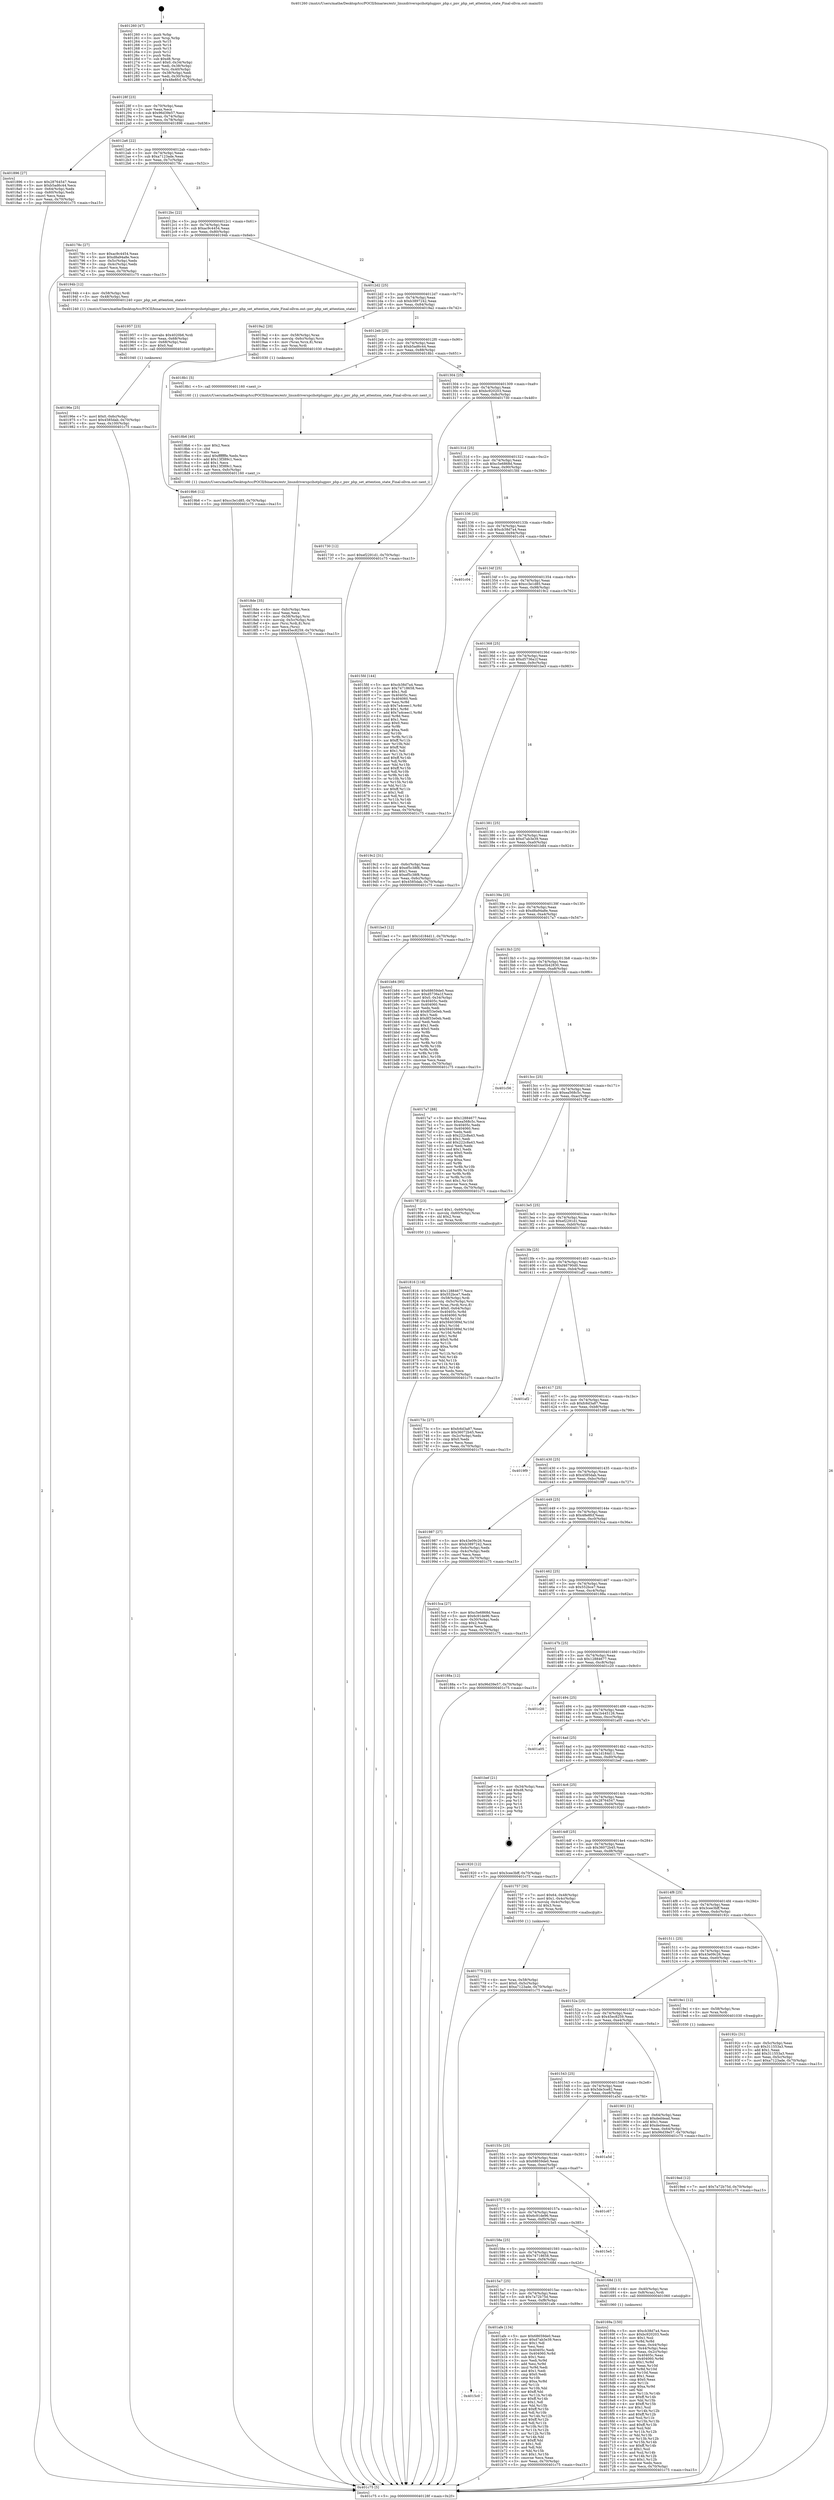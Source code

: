 digraph "0x401260" {
  label = "0x401260 (/mnt/c/Users/mathe/Desktop/tcc/POCII/binaries/extr_linuxdriverspcihotplugpnv_php.c_pnv_php_set_attention_state_Final-ollvm.out::main(0))"
  labelloc = "t"
  node[shape=record]

  Entry [label="",width=0.3,height=0.3,shape=circle,fillcolor=black,style=filled]
  "0x40128f" [label="{
     0x40128f [23]\l
     | [instrs]\l
     &nbsp;&nbsp;0x40128f \<+3\>: mov -0x70(%rbp),%eax\l
     &nbsp;&nbsp;0x401292 \<+2\>: mov %eax,%ecx\l
     &nbsp;&nbsp;0x401294 \<+6\>: sub $0x96d39e57,%ecx\l
     &nbsp;&nbsp;0x40129a \<+3\>: mov %eax,-0x74(%rbp)\l
     &nbsp;&nbsp;0x40129d \<+3\>: mov %ecx,-0x78(%rbp)\l
     &nbsp;&nbsp;0x4012a0 \<+6\>: je 0000000000401896 \<main+0x636\>\l
  }"]
  "0x401896" [label="{
     0x401896 [27]\l
     | [instrs]\l
     &nbsp;&nbsp;0x401896 \<+5\>: mov $0x28764547,%eax\l
     &nbsp;&nbsp;0x40189b \<+5\>: mov $0xb5ad6c44,%ecx\l
     &nbsp;&nbsp;0x4018a0 \<+3\>: mov -0x64(%rbp),%edx\l
     &nbsp;&nbsp;0x4018a3 \<+3\>: cmp -0x60(%rbp),%edx\l
     &nbsp;&nbsp;0x4018a6 \<+3\>: cmovl %ecx,%eax\l
     &nbsp;&nbsp;0x4018a9 \<+3\>: mov %eax,-0x70(%rbp)\l
     &nbsp;&nbsp;0x4018ac \<+5\>: jmp 0000000000401c75 \<main+0xa15\>\l
  }"]
  "0x4012a6" [label="{
     0x4012a6 [22]\l
     | [instrs]\l
     &nbsp;&nbsp;0x4012a6 \<+5\>: jmp 00000000004012ab \<main+0x4b\>\l
     &nbsp;&nbsp;0x4012ab \<+3\>: mov -0x74(%rbp),%eax\l
     &nbsp;&nbsp;0x4012ae \<+5\>: sub $0xa7123ade,%eax\l
     &nbsp;&nbsp;0x4012b3 \<+3\>: mov %eax,-0x7c(%rbp)\l
     &nbsp;&nbsp;0x4012b6 \<+6\>: je 000000000040178c \<main+0x52c\>\l
  }"]
  Exit [label="",width=0.3,height=0.3,shape=circle,fillcolor=black,style=filled,peripheries=2]
  "0x40178c" [label="{
     0x40178c [27]\l
     | [instrs]\l
     &nbsp;&nbsp;0x40178c \<+5\>: mov $0xac9c4454,%eax\l
     &nbsp;&nbsp;0x401791 \<+5\>: mov $0xd8a94a8e,%ecx\l
     &nbsp;&nbsp;0x401796 \<+3\>: mov -0x5c(%rbp),%edx\l
     &nbsp;&nbsp;0x401799 \<+3\>: cmp -0x4c(%rbp),%edx\l
     &nbsp;&nbsp;0x40179c \<+3\>: cmovl %ecx,%eax\l
     &nbsp;&nbsp;0x40179f \<+3\>: mov %eax,-0x70(%rbp)\l
     &nbsp;&nbsp;0x4017a2 \<+5\>: jmp 0000000000401c75 \<main+0xa15\>\l
  }"]
  "0x4012bc" [label="{
     0x4012bc [22]\l
     | [instrs]\l
     &nbsp;&nbsp;0x4012bc \<+5\>: jmp 00000000004012c1 \<main+0x61\>\l
     &nbsp;&nbsp;0x4012c1 \<+3\>: mov -0x74(%rbp),%eax\l
     &nbsp;&nbsp;0x4012c4 \<+5\>: sub $0xac9c4454,%eax\l
     &nbsp;&nbsp;0x4012c9 \<+3\>: mov %eax,-0x80(%rbp)\l
     &nbsp;&nbsp;0x4012cc \<+6\>: je 000000000040194b \<main+0x6eb\>\l
  }"]
  "0x4015c0" [label="{
     0x4015c0\l
  }", style=dashed]
  "0x40194b" [label="{
     0x40194b [12]\l
     | [instrs]\l
     &nbsp;&nbsp;0x40194b \<+4\>: mov -0x58(%rbp),%rdi\l
     &nbsp;&nbsp;0x40194f \<+3\>: mov -0x48(%rbp),%esi\l
     &nbsp;&nbsp;0x401952 \<+5\>: call 0000000000401240 \<pnv_php_set_attention_state\>\l
     | [calls]\l
     &nbsp;&nbsp;0x401240 \{1\} (/mnt/c/Users/mathe/Desktop/tcc/POCII/binaries/extr_linuxdriverspcihotplugpnv_php.c_pnv_php_set_attention_state_Final-ollvm.out::pnv_php_set_attention_state)\l
  }"]
  "0x4012d2" [label="{
     0x4012d2 [25]\l
     | [instrs]\l
     &nbsp;&nbsp;0x4012d2 \<+5\>: jmp 00000000004012d7 \<main+0x77\>\l
     &nbsp;&nbsp;0x4012d7 \<+3\>: mov -0x74(%rbp),%eax\l
     &nbsp;&nbsp;0x4012da \<+5\>: sub $0xb3897242,%eax\l
     &nbsp;&nbsp;0x4012df \<+6\>: mov %eax,-0x84(%rbp)\l
     &nbsp;&nbsp;0x4012e5 \<+6\>: je 00000000004019a2 \<main+0x742\>\l
  }"]
  "0x401afe" [label="{
     0x401afe [134]\l
     | [instrs]\l
     &nbsp;&nbsp;0x401afe \<+5\>: mov $0x68659de0,%eax\l
     &nbsp;&nbsp;0x401b03 \<+5\>: mov $0xd7ab3e39,%ecx\l
     &nbsp;&nbsp;0x401b08 \<+2\>: mov $0x1,%dl\l
     &nbsp;&nbsp;0x401b0a \<+2\>: xor %esi,%esi\l
     &nbsp;&nbsp;0x401b0c \<+7\>: mov 0x40405c,%edi\l
     &nbsp;&nbsp;0x401b13 \<+8\>: mov 0x404060,%r8d\l
     &nbsp;&nbsp;0x401b1b \<+3\>: sub $0x1,%esi\l
     &nbsp;&nbsp;0x401b1e \<+3\>: mov %edi,%r9d\l
     &nbsp;&nbsp;0x401b21 \<+3\>: add %esi,%r9d\l
     &nbsp;&nbsp;0x401b24 \<+4\>: imul %r9d,%edi\l
     &nbsp;&nbsp;0x401b28 \<+3\>: and $0x1,%edi\l
     &nbsp;&nbsp;0x401b2b \<+3\>: cmp $0x0,%edi\l
     &nbsp;&nbsp;0x401b2e \<+4\>: sete %r10b\l
     &nbsp;&nbsp;0x401b32 \<+4\>: cmp $0xa,%r8d\l
     &nbsp;&nbsp;0x401b36 \<+4\>: setl %r11b\l
     &nbsp;&nbsp;0x401b3a \<+3\>: mov %r10b,%bl\l
     &nbsp;&nbsp;0x401b3d \<+3\>: xor $0xff,%bl\l
     &nbsp;&nbsp;0x401b40 \<+3\>: mov %r11b,%r14b\l
     &nbsp;&nbsp;0x401b43 \<+4\>: xor $0xff,%r14b\l
     &nbsp;&nbsp;0x401b47 \<+3\>: xor $0x1,%dl\l
     &nbsp;&nbsp;0x401b4a \<+3\>: mov %bl,%r15b\l
     &nbsp;&nbsp;0x401b4d \<+4\>: and $0xff,%r15b\l
     &nbsp;&nbsp;0x401b51 \<+3\>: and %dl,%r10b\l
     &nbsp;&nbsp;0x401b54 \<+3\>: mov %r14b,%r12b\l
     &nbsp;&nbsp;0x401b57 \<+4\>: and $0xff,%r12b\l
     &nbsp;&nbsp;0x401b5b \<+3\>: and %dl,%r11b\l
     &nbsp;&nbsp;0x401b5e \<+3\>: or %r10b,%r15b\l
     &nbsp;&nbsp;0x401b61 \<+3\>: or %r11b,%r12b\l
     &nbsp;&nbsp;0x401b64 \<+3\>: xor %r12b,%r15b\l
     &nbsp;&nbsp;0x401b67 \<+3\>: or %r14b,%bl\l
     &nbsp;&nbsp;0x401b6a \<+3\>: xor $0xff,%bl\l
     &nbsp;&nbsp;0x401b6d \<+3\>: or $0x1,%dl\l
     &nbsp;&nbsp;0x401b70 \<+2\>: and %dl,%bl\l
     &nbsp;&nbsp;0x401b72 \<+3\>: or %bl,%r15b\l
     &nbsp;&nbsp;0x401b75 \<+4\>: test $0x1,%r15b\l
     &nbsp;&nbsp;0x401b79 \<+3\>: cmovne %ecx,%eax\l
     &nbsp;&nbsp;0x401b7c \<+3\>: mov %eax,-0x70(%rbp)\l
     &nbsp;&nbsp;0x401b7f \<+5\>: jmp 0000000000401c75 \<main+0xa15\>\l
  }"]
  "0x4019a2" [label="{
     0x4019a2 [20]\l
     | [instrs]\l
     &nbsp;&nbsp;0x4019a2 \<+4\>: mov -0x58(%rbp),%rax\l
     &nbsp;&nbsp;0x4019a6 \<+4\>: movslq -0x6c(%rbp),%rcx\l
     &nbsp;&nbsp;0x4019aa \<+4\>: mov (%rax,%rcx,8),%rax\l
     &nbsp;&nbsp;0x4019ae \<+3\>: mov %rax,%rdi\l
     &nbsp;&nbsp;0x4019b1 \<+5\>: call 0000000000401030 \<free@plt\>\l
     | [calls]\l
     &nbsp;&nbsp;0x401030 \{1\} (unknown)\l
  }"]
  "0x4012eb" [label="{
     0x4012eb [25]\l
     | [instrs]\l
     &nbsp;&nbsp;0x4012eb \<+5\>: jmp 00000000004012f0 \<main+0x90\>\l
     &nbsp;&nbsp;0x4012f0 \<+3\>: mov -0x74(%rbp),%eax\l
     &nbsp;&nbsp;0x4012f3 \<+5\>: sub $0xb5ad6c44,%eax\l
     &nbsp;&nbsp;0x4012f8 \<+6\>: mov %eax,-0x88(%rbp)\l
     &nbsp;&nbsp;0x4012fe \<+6\>: je 00000000004018b1 \<main+0x651\>\l
  }"]
  "0x4019ed" [label="{
     0x4019ed [12]\l
     | [instrs]\l
     &nbsp;&nbsp;0x4019ed \<+7\>: movl $0x7a72b75d,-0x70(%rbp)\l
     &nbsp;&nbsp;0x4019f4 \<+5\>: jmp 0000000000401c75 \<main+0xa15\>\l
  }"]
  "0x4018b1" [label="{
     0x4018b1 [5]\l
     | [instrs]\l
     &nbsp;&nbsp;0x4018b1 \<+5\>: call 0000000000401160 \<next_i\>\l
     | [calls]\l
     &nbsp;&nbsp;0x401160 \{1\} (/mnt/c/Users/mathe/Desktop/tcc/POCII/binaries/extr_linuxdriverspcihotplugpnv_php.c_pnv_php_set_attention_state_Final-ollvm.out::next_i)\l
  }"]
  "0x401304" [label="{
     0x401304 [25]\l
     | [instrs]\l
     &nbsp;&nbsp;0x401304 \<+5\>: jmp 0000000000401309 \<main+0xa9\>\l
     &nbsp;&nbsp;0x401309 \<+3\>: mov -0x74(%rbp),%eax\l
     &nbsp;&nbsp;0x40130c \<+5\>: sub $0xbc920203,%eax\l
     &nbsp;&nbsp;0x401311 \<+6\>: mov %eax,-0x8c(%rbp)\l
     &nbsp;&nbsp;0x401317 \<+6\>: je 0000000000401730 \<main+0x4d0\>\l
  }"]
  "0x4019b6" [label="{
     0x4019b6 [12]\l
     | [instrs]\l
     &nbsp;&nbsp;0x4019b6 \<+7\>: movl $0xcc3e1d85,-0x70(%rbp)\l
     &nbsp;&nbsp;0x4019bd \<+5\>: jmp 0000000000401c75 \<main+0xa15\>\l
  }"]
  "0x401730" [label="{
     0x401730 [12]\l
     | [instrs]\l
     &nbsp;&nbsp;0x401730 \<+7\>: movl $0xef2291d1,-0x70(%rbp)\l
     &nbsp;&nbsp;0x401737 \<+5\>: jmp 0000000000401c75 \<main+0xa15\>\l
  }"]
  "0x40131d" [label="{
     0x40131d [25]\l
     | [instrs]\l
     &nbsp;&nbsp;0x40131d \<+5\>: jmp 0000000000401322 \<main+0xc2\>\l
     &nbsp;&nbsp;0x401322 \<+3\>: mov -0x74(%rbp),%eax\l
     &nbsp;&nbsp;0x401325 \<+5\>: sub $0xc5e6868d,%eax\l
     &nbsp;&nbsp;0x40132a \<+6\>: mov %eax,-0x90(%rbp)\l
     &nbsp;&nbsp;0x401330 \<+6\>: je 00000000004015fd \<main+0x39d\>\l
  }"]
  "0x40196e" [label="{
     0x40196e [25]\l
     | [instrs]\l
     &nbsp;&nbsp;0x40196e \<+7\>: movl $0x0,-0x6c(%rbp)\l
     &nbsp;&nbsp;0x401975 \<+7\>: movl $0x4585dab,-0x70(%rbp)\l
     &nbsp;&nbsp;0x40197c \<+6\>: mov %eax,-0x100(%rbp)\l
     &nbsp;&nbsp;0x401982 \<+5\>: jmp 0000000000401c75 \<main+0xa15\>\l
  }"]
  "0x4015fd" [label="{
     0x4015fd [144]\l
     | [instrs]\l
     &nbsp;&nbsp;0x4015fd \<+5\>: mov $0xcb38d7a4,%eax\l
     &nbsp;&nbsp;0x401602 \<+5\>: mov $0x74718658,%ecx\l
     &nbsp;&nbsp;0x401607 \<+2\>: mov $0x1,%dl\l
     &nbsp;&nbsp;0x401609 \<+7\>: mov 0x40405c,%esi\l
     &nbsp;&nbsp;0x401610 \<+7\>: mov 0x404060,%edi\l
     &nbsp;&nbsp;0x401617 \<+3\>: mov %esi,%r8d\l
     &nbsp;&nbsp;0x40161a \<+7\>: sub $0x7a4ceec1,%r8d\l
     &nbsp;&nbsp;0x401621 \<+4\>: sub $0x1,%r8d\l
     &nbsp;&nbsp;0x401625 \<+7\>: add $0x7a4ceec1,%r8d\l
     &nbsp;&nbsp;0x40162c \<+4\>: imul %r8d,%esi\l
     &nbsp;&nbsp;0x401630 \<+3\>: and $0x1,%esi\l
     &nbsp;&nbsp;0x401633 \<+3\>: cmp $0x0,%esi\l
     &nbsp;&nbsp;0x401636 \<+4\>: sete %r9b\l
     &nbsp;&nbsp;0x40163a \<+3\>: cmp $0xa,%edi\l
     &nbsp;&nbsp;0x40163d \<+4\>: setl %r10b\l
     &nbsp;&nbsp;0x401641 \<+3\>: mov %r9b,%r11b\l
     &nbsp;&nbsp;0x401644 \<+4\>: xor $0xff,%r11b\l
     &nbsp;&nbsp;0x401648 \<+3\>: mov %r10b,%bl\l
     &nbsp;&nbsp;0x40164b \<+3\>: xor $0xff,%bl\l
     &nbsp;&nbsp;0x40164e \<+3\>: xor $0x1,%dl\l
     &nbsp;&nbsp;0x401651 \<+3\>: mov %r11b,%r14b\l
     &nbsp;&nbsp;0x401654 \<+4\>: and $0xff,%r14b\l
     &nbsp;&nbsp;0x401658 \<+3\>: and %dl,%r9b\l
     &nbsp;&nbsp;0x40165b \<+3\>: mov %bl,%r15b\l
     &nbsp;&nbsp;0x40165e \<+4\>: and $0xff,%r15b\l
     &nbsp;&nbsp;0x401662 \<+3\>: and %dl,%r10b\l
     &nbsp;&nbsp;0x401665 \<+3\>: or %r9b,%r14b\l
     &nbsp;&nbsp;0x401668 \<+3\>: or %r10b,%r15b\l
     &nbsp;&nbsp;0x40166b \<+3\>: xor %r15b,%r14b\l
     &nbsp;&nbsp;0x40166e \<+3\>: or %bl,%r11b\l
     &nbsp;&nbsp;0x401671 \<+4\>: xor $0xff,%r11b\l
     &nbsp;&nbsp;0x401675 \<+3\>: or $0x1,%dl\l
     &nbsp;&nbsp;0x401678 \<+3\>: and %dl,%r11b\l
     &nbsp;&nbsp;0x40167b \<+3\>: or %r11b,%r14b\l
     &nbsp;&nbsp;0x40167e \<+4\>: test $0x1,%r14b\l
     &nbsp;&nbsp;0x401682 \<+3\>: cmovne %ecx,%eax\l
     &nbsp;&nbsp;0x401685 \<+3\>: mov %eax,-0x70(%rbp)\l
     &nbsp;&nbsp;0x401688 \<+5\>: jmp 0000000000401c75 \<main+0xa15\>\l
  }"]
  "0x401336" [label="{
     0x401336 [25]\l
     | [instrs]\l
     &nbsp;&nbsp;0x401336 \<+5\>: jmp 000000000040133b \<main+0xdb\>\l
     &nbsp;&nbsp;0x40133b \<+3\>: mov -0x74(%rbp),%eax\l
     &nbsp;&nbsp;0x40133e \<+5\>: sub $0xcb38d7a4,%eax\l
     &nbsp;&nbsp;0x401343 \<+6\>: mov %eax,-0x94(%rbp)\l
     &nbsp;&nbsp;0x401349 \<+6\>: je 0000000000401c04 \<main+0x9a4\>\l
  }"]
  "0x401957" [label="{
     0x401957 [23]\l
     | [instrs]\l
     &nbsp;&nbsp;0x401957 \<+10\>: movabs $0x4020b6,%rdi\l
     &nbsp;&nbsp;0x401961 \<+3\>: mov %eax,-0x68(%rbp)\l
     &nbsp;&nbsp;0x401964 \<+3\>: mov -0x68(%rbp),%esi\l
     &nbsp;&nbsp;0x401967 \<+2\>: mov $0x0,%al\l
     &nbsp;&nbsp;0x401969 \<+5\>: call 0000000000401040 \<printf@plt\>\l
     | [calls]\l
     &nbsp;&nbsp;0x401040 \{1\} (unknown)\l
  }"]
  "0x401c04" [label="{
     0x401c04\l
  }", style=dashed]
  "0x40134f" [label="{
     0x40134f [25]\l
     | [instrs]\l
     &nbsp;&nbsp;0x40134f \<+5\>: jmp 0000000000401354 \<main+0xf4\>\l
     &nbsp;&nbsp;0x401354 \<+3\>: mov -0x74(%rbp),%eax\l
     &nbsp;&nbsp;0x401357 \<+5\>: sub $0xcc3e1d85,%eax\l
     &nbsp;&nbsp;0x40135c \<+6\>: mov %eax,-0x98(%rbp)\l
     &nbsp;&nbsp;0x401362 \<+6\>: je 00000000004019c2 \<main+0x762\>\l
  }"]
  "0x4018de" [label="{
     0x4018de [35]\l
     | [instrs]\l
     &nbsp;&nbsp;0x4018de \<+6\>: mov -0xfc(%rbp),%ecx\l
     &nbsp;&nbsp;0x4018e4 \<+3\>: imul %eax,%ecx\l
     &nbsp;&nbsp;0x4018e7 \<+4\>: mov -0x58(%rbp),%rsi\l
     &nbsp;&nbsp;0x4018eb \<+4\>: movslq -0x5c(%rbp),%rdi\l
     &nbsp;&nbsp;0x4018ef \<+4\>: mov (%rsi,%rdi,8),%rsi\l
     &nbsp;&nbsp;0x4018f3 \<+2\>: mov %ecx,(%rsi)\l
     &nbsp;&nbsp;0x4018f5 \<+7\>: movl $0x45ec8259,-0x70(%rbp)\l
     &nbsp;&nbsp;0x4018fc \<+5\>: jmp 0000000000401c75 \<main+0xa15\>\l
  }"]
  "0x4019c2" [label="{
     0x4019c2 [31]\l
     | [instrs]\l
     &nbsp;&nbsp;0x4019c2 \<+3\>: mov -0x6c(%rbp),%eax\l
     &nbsp;&nbsp;0x4019c5 \<+5\>: add $0xef5c38f8,%eax\l
     &nbsp;&nbsp;0x4019ca \<+3\>: add $0x1,%eax\l
     &nbsp;&nbsp;0x4019cd \<+5\>: sub $0xef5c38f8,%eax\l
     &nbsp;&nbsp;0x4019d2 \<+3\>: mov %eax,-0x6c(%rbp)\l
     &nbsp;&nbsp;0x4019d5 \<+7\>: movl $0x4585dab,-0x70(%rbp)\l
     &nbsp;&nbsp;0x4019dc \<+5\>: jmp 0000000000401c75 \<main+0xa15\>\l
  }"]
  "0x401368" [label="{
     0x401368 [25]\l
     | [instrs]\l
     &nbsp;&nbsp;0x401368 \<+5\>: jmp 000000000040136d \<main+0x10d\>\l
     &nbsp;&nbsp;0x40136d \<+3\>: mov -0x74(%rbp),%eax\l
     &nbsp;&nbsp;0x401370 \<+5\>: sub $0xd5736a1f,%eax\l
     &nbsp;&nbsp;0x401375 \<+6\>: mov %eax,-0x9c(%rbp)\l
     &nbsp;&nbsp;0x40137b \<+6\>: je 0000000000401be3 \<main+0x983\>\l
  }"]
  "0x4018b6" [label="{
     0x4018b6 [40]\l
     | [instrs]\l
     &nbsp;&nbsp;0x4018b6 \<+5\>: mov $0x2,%ecx\l
     &nbsp;&nbsp;0x4018bb \<+1\>: cltd\l
     &nbsp;&nbsp;0x4018bc \<+2\>: idiv %ecx\l
     &nbsp;&nbsp;0x4018be \<+6\>: imul $0xfffffffe,%edx,%ecx\l
     &nbsp;&nbsp;0x4018c4 \<+6\>: add $0x13f389c1,%ecx\l
     &nbsp;&nbsp;0x4018ca \<+3\>: add $0x1,%ecx\l
     &nbsp;&nbsp;0x4018cd \<+6\>: sub $0x13f389c1,%ecx\l
     &nbsp;&nbsp;0x4018d3 \<+6\>: mov %ecx,-0xfc(%rbp)\l
     &nbsp;&nbsp;0x4018d9 \<+5\>: call 0000000000401160 \<next_i\>\l
     | [calls]\l
     &nbsp;&nbsp;0x401160 \{1\} (/mnt/c/Users/mathe/Desktop/tcc/POCII/binaries/extr_linuxdriverspcihotplugpnv_php.c_pnv_php_set_attention_state_Final-ollvm.out::next_i)\l
  }"]
  "0x401be3" [label="{
     0x401be3 [12]\l
     | [instrs]\l
     &nbsp;&nbsp;0x401be3 \<+7\>: movl $0x1d184d11,-0x70(%rbp)\l
     &nbsp;&nbsp;0x401bea \<+5\>: jmp 0000000000401c75 \<main+0xa15\>\l
  }"]
  "0x401381" [label="{
     0x401381 [25]\l
     | [instrs]\l
     &nbsp;&nbsp;0x401381 \<+5\>: jmp 0000000000401386 \<main+0x126\>\l
     &nbsp;&nbsp;0x401386 \<+3\>: mov -0x74(%rbp),%eax\l
     &nbsp;&nbsp;0x401389 \<+5\>: sub $0xd7ab3e39,%eax\l
     &nbsp;&nbsp;0x40138e \<+6\>: mov %eax,-0xa0(%rbp)\l
     &nbsp;&nbsp;0x401394 \<+6\>: je 0000000000401b84 \<main+0x924\>\l
  }"]
  "0x401816" [label="{
     0x401816 [116]\l
     | [instrs]\l
     &nbsp;&nbsp;0x401816 \<+5\>: mov $0x12884677,%ecx\l
     &nbsp;&nbsp;0x40181b \<+5\>: mov $0x552bce7,%edx\l
     &nbsp;&nbsp;0x401820 \<+4\>: mov -0x58(%rbp),%rdi\l
     &nbsp;&nbsp;0x401824 \<+4\>: movslq -0x5c(%rbp),%rsi\l
     &nbsp;&nbsp;0x401828 \<+4\>: mov %rax,(%rdi,%rsi,8)\l
     &nbsp;&nbsp;0x40182c \<+7\>: movl $0x0,-0x64(%rbp)\l
     &nbsp;&nbsp;0x401833 \<+8\>: mov 0x40405c,%r8d\l
     &nbsp;&nbsp;0x40183b \<+8\>: mov 0x404060,%r9d\l
     &nbsp;&nbsp;0x401843 \<+3\>: mov %r8d,%r10d\l
     &nbsp;&nbsp;0x401846 \<+7\>: add $0x5940389d,%r10d\l
     &nbsp;&nbsp;0x40184d \<+4\>: sub $0x1,%r10d\l
     &nbsp;&nbsp;0x401851 \<+7\>: sub $0x5940389d,%r10d\l
     &nbsp;&nbsp;0x401858 \<+4\>: imul %r10d,%r8d\l
     &nbsp;&nbsp;0x40185c \<+4\>: and $0x1,%r8d\l
     &nbsp;&nbsp;0x401860 \<+4\>: cmp $0x0,%r8d\l
     &nbsp;&nbsp;0x401864 \<+4\>: sete %r11b\l
     &nbsp;&nbsp;0x401868 \<+4\>: cmp $0xa,%r9d\l
     &nbsp;&nbsp;0x40186c \<+3\>: setl %bl\l
     &nbsp;&nbsp;0x40186f \<+3\>: mov %r11b,%r14b\l
     &nbsp;&nbsp;0x401872 \<+3\>: and %bl,%r14b\l
     &nbsp;&nbsp;0x401875 \<+3\>: xor %bl,%r11b\l
     &nbsp;&nbsp;0x401878 \<+3\>: or %r11b,%r14b\l
     &nbsp;&nbsp;0x40187b \<+4\>: test $0x1,%r14b\l
     &nbsp;&nbsp;0x40187f \<+3\>: cmovne %edx,%ecx\l
     &nbsp;&nbsp;0x401882 \<+3\>: mov %ecx,-0x70(%rbp)\l
     &nbsp;&nbsp;0x401885 \<+5\>: jmp 0000000000401c75 \<main+0xa15\>\l
  }"]
  "0x401b84" [label="{
     0x401b84 [95]\l
     | [instrs]\l
     &nbsp;&nbsp;0x401b84 \<+5\>: mov $0x68659de0,%eax\l
     &nbsp;&nbsp;0x401b89 \<+5\>: mov $0xd5736a1f,%ecx\l
     &nbsp;&nbsp;0x401b8e \<+7\>: movl $0x0,-0x34(%rbp)\l
     &nbsp;&nbsp;0x401b95 \<+7\>: mov 0x40405c,%edx\l
     &nbsp;&nbsp;0x401b9c \<+7\>: mov 0x404060,%esi\l
     &nbsp;&nbsp;0x401ba3 \<+2\>: mov %edx,%edi\l
     &nbsp;&nbsp;0x401ba5 \<+6\>: add $0x8f33e0eb,%edi\l
     &nbsp;&nbsp;0x401bab \<+3\>: sub $0x1,%edi\l
     &nbsp;&nbsp;0x401bae \<+6\>: sub $0x8f33e0eb,%edi\l
     &nbsp;&nbsp;0x401bb4 \<+3\>: imul %edi,%edx\l
     &nbsp;&nbsp;0x401bb7 \<+3\>: and $0x1,%edx\l
     &nbsp;&nbsp;0x401bba \<+3\>: cmp $0x0,%edx\l
     &nbsp;&nbsp;0x401bbd \<+4\>: sete %r8b\l
     &nbsp;&nbsp;0x401bc1 \<+3\>: cmp $0xa,%esi\l
     &nbsp;&nbsp;0x401bc4 \<+4\>: setl %r9b\l
     &nbsp;&nbsp;0x401bc8 \<+3\>: mov %r8b,%r10b\l
     &nbsp;&nbsp;0x401bcb \<+3\>: and %r9b,%r10b\l
     &nbsp;&nbsp;0x401bce \<+3\>: xor %r9b,%r8b\l
     &nbsp;&nbsp;0x401bd1 \<+3\>: or %r8b,%r10b\l
     &nbsp;&nbsp;0x401bd4 \<+4\>: test $0x1,%r10b\l
     &nbsp;&nbsp;0x401bd8 \<+3\>: cmovne %ecx,%eax\l
     &nbsp;&nbsp;0x401bdb \<+3\>: mov %eax,-0x70(%rbp)\l
     &nbsp;&nbsp;0x401bde \<+5\>: jmp 0000000000401c75 \<main+0xa15\>\l
  }"]
  "0x40139a" [label="{
     0x40139a [25]\l
     | [instrs]\l
     &nbsp;&nbsp;0x40139a \<+5\>: jmp 000000000040139f \<main+0x13f\>\l
     &nbsp;&nbsp;0x40139f \<+3\>: mov -0x74(%rbp),%eax\l
     &nbsp;&nbsp;0x4013a2 \<+5\>: sub $0xd8a94a8e,%eax\l
     &nbsp;&nbsp;0x4013a7 \<+6\>: mov %eax,-0xa4(%rbp)\l
     &nbsp;&nbsp;0x4013ad \<+6\>: je 00000000004017a7 \<main+0x547\>\l
  }"]
  "0x401775" [label="{
     0x401775 [23]\l
     | [instrs]\l
     &nbsp;&nbsp;0x401775 \<+4\>: mov %rax,-0x58(%rbp)\l
     &nbsp;&nbsp;0x401779 \<+7\>: movl $0x0,-0x5c(%rbp)\l
     &nbsp;&nbsp;0x401780 \<+7\>: movl $0xa7123ade,-0x70(%rbp)\l
     &nbsp;&nbsp;0x401787 \<+5\>: jmp 0000000000401c75 \<main+0xa15\>\l
  }"]
  "0x4017a7" [label="{
     0x4017a7 [88]\l
     | [instrs]\l
     &nbsp;&nbsp;0x4017a7 \<+5\>: mov $0x12884677,%eax\l
     &nbsp;&nbsp;0x4017ac \<+5\>: mov $0xea568c5c,%ecx\l
     &nbsp;&nbsp;0x4017b1 \<+7\>: mov 0x40405c,%edx\l
     &nbsp;&nbsp;0x4017b8 \<+7\>: mov 0x404060,%esi\l
     &nbsp;&nbsp;0x4017bf \<+2\>: mov %edx,%edi\l
     &nbsp;&nbsp;0x4017c1 \<+6\>: sub $0x222c8a43,%edi\l
     &nbsp;&nbsp;0x4017c7 \<+3\>: sub $0x1,%edi\l
     &nbsp;&nbsp;0x4017ca \<+6\>: add $0x222c8a43,%edi\l
     &nbsp;&nbsp;0x4017d0 \<+3\>: imul %edi,%edx\l
     &nbsp;&nbsp;0x4017d3 \<+3\>: and $0x1,%edx\l
     &nbsp;&nbsp;0x4017d6 \<+3\>: cmp $0x0,%edx\l
     &nbsp;&nbsp;0x4017d9 \<+4\>: sete %r8b\l
     &nbsp;&nbsp;0x4017dd \<+3\>: cmp $0xa,%esi\l
     &nbsp;&nbsp;0x4017e0 \<+4\>: setl %r9b\l
     &nbsp;&nbsp;0x4017e4 \<+3\>: mov %r8b,%r10b\l
     &nbsp;&nbsp;0x4017e7 \<+3\>: and %r9b,%r10b\l
     &nbsp;&nbsp;0x4017ea \<+3\>: xor %r9b,%r8b\l
     &nbsp;&nbsp;0x4017ed \<+3\>: or %r8b,%r10b\l
     &nbsp;&nbsp;0x4017f0 \<+4\>: test $0x1,%r10b\l
     &nbsp;&nbsp;0x4017f4 \<+3\>: cmovne %ecx,%eax\l
     &nbsp;&nbsp;0x4017f7 \<+3\>: mov %eax,-0x70(%rbp)\l
     &nbsp;&nbsp;0x4017fa \<+5\>: jmp 0000000000401c75 \<main+0xa15\>\l
  }"]
  "0x4013b3" [label="{
     0x4013b3 [25]\l
     | [instrs]\l
     &nbsp;&nbsp;0x4013b3 \<+5\>: jmp 00000000004013b8 \<main+0x158\>\l
     &nbsp;&nbsp;0x4013b8 \<+3\>: mov -0x74(%rbp),%eax\l
     &nbsp;&nbsp;0x4013bb \<+5\>: sub $0xe5b42830,%eax\l
     &nbsp;&nbsp;0x4013c0 \<+6\>: mov %eax,-0xa8(%rbp)\l
     &nbsp;&nbsp;0x4013c6 \<+6\>: je 0000000000401c56 \<main+0x9f6\>\l
  }"]
  "0x40169a" [label="{
     0x40169a [150]\l
     | [instrs]\l
     &nbsp;&nbsp;0x40169a \<+5\>: mov $0xcb38d7a4,%ecx\l
     &nbsp;&nbsp;0x40169f \<+5\>: mov $0xbc920203,%edx\l
     &nbsp;&nbsp;0x4016a4 \<+3\>: mov $0x1,%sil\l
     &nbsp;&nbsp;0x4016a7 \<+3\>: xor %r8d,%r8d\l
     &nbsp;&nbsp;0x4016aa \<+3\>: mov %eax,-0x44(%rbp)\l
     &nbsp;&nbsp;0x4016ad \<+3\>: mov -0x44(%rbp),%eax\l
     &nbsp;&nbsp;0x4016b0 \<+3\>: mov %eax,-0x2c(%rbp)\l
     &nbsp;&nbsp;0x4016b3 \<+7\>: mov 0x40405c,%eax\l
     &nbsp;&nbsp;0x4016ba \<+8\>: mov 0x404060,%r9d\l
     &nbsp;&nbsp;0x4016c2 \<+4\>: sub $0x1,%r8d\l
     &nbsp;&nbsp;0x4016c6 \<+3\>: mov %eax,%r10d\l
     &nbsp;&nbsp;0x4016c9 \<+3\>: add %r8d,%r10d\l
     &nbsp;&nbsp;0x4016cc \<+4\>: imul %r10d,%eax\l
     &nbsp;&nbsp;0x4016d0 \<+3\>: and $0x1,%eax\l
     &nbsp;&nbsp;0x4016d3 \<+3\>: cmp $0x0,%eax\l
     &nbsp;&nbsp;0x4016d6 \<+4\>: sete %r11b\l
     &nbsp;&nbsp;0x4016da \<+4\>: cmp $0xa,%r9d\l
     &nbsp;&nbsp;0x4016de \<+3\>: setl %bl\l
     &nbsp;&nbsp;0x4016e1 \<+3\>: mov %r11b,%r14b\l
     &nbsp;&nbsp;0x4016e4 \<+4\>: xor $0xff,%r14b\l
     &nbsp;&nbsp;0x4016e8 \<+3\>: mov %bl,%r15b\l
     &nbsp;&nbsp;0x4016eb \<+4\>: xor $0xff,%r15b\l
     &nbsp;&nbsp;0x4016ef \<+4\>: xor $0x1,%sil\l
     &nbsp;&nbsp;0x4016f3 \<+3\>: mov %r14b,%r12b\l
     &nbsp;&nbsp;0x4016f6 \<+4\>: and $0xff,%r12b\l
     &nbsp;&nbsp;0x4016fa \<+3\>: and %sil,%r11b\l
     &nbsp;&nbsp;0x4016fd \<+3\>: mov %r15b,%r13b\l
     &nbsp;&nbsp;0x401700 \<+4\>: and $0xff,%r13b\l
     &nbsp;&nbsp;0x401704 \<+3\>: and %sil,%bl\l
     &nbsp;&nbsp;0x401707 \<+3\>: or %r11b,%r12b\l
     &nbsp;&nbsp;0x40170a \<+3\>: or %bl,%r13b\l
     &nbsp;&nbsp;0x40170d \<+3\>: xor %r13b,%r12b\l
     &nbsp;&nbsp;0x401710 \<+3\>: or %r15b,%r14b\l
     &nbsp;&nbsp;0x401713 \<+4\>: xor $0xff,%r14b\l
     &nbsp;&nbsp;0x401717 \<+4\>: or $0x1,%sil\l
     &nbsp;&nbsp;0x40171b \<+3\>: and %sil,%r14b\l
     &nbsp;&nbsp;0x40171e \<+3\>: or %r14b,%r12b\l
     &nbsp;&nbsp;0x401721 \<+4\>: test $0x1,%r12b\l
     &nbsp;&nbsp;0x401725 \<+3\>: cmovne %edx,%ecx\l
     &nbsp;&nbsp;0x401728 \<+3\>: mov %ecx,-0x70(%rbp)\l
     &nbsp;&nbsp;0x40172b \<+5\>: jmp 0000000000401c75 \<main+0xa15\>\l
  }"]
  "0x401c56" [label="{
     0x401c56\l
  }", style=dashed]
  "0x4013cc" [label="{
     0x4013cc [25]\l
     | [instrs]\l
     &nbsp;&nbsp;0x4013cc \<+5\>: jmp 00000000004013d1 \<main+0x171\>\l
     &nbsp;&nbsp;0x4013d1 \<+3\>: mov -0x74(%rbp),%eax\l
     &nbsp;&nbsp;0x4013d4 \<+5\>: sub $0xea568c5c,%eax\l
     &nbsp;&nbsp;0x4013d9 \<+6\>: mov %eax,-0xac(%rbp)\l
     &nbsp;&nbsp;0x4013df \<+6\>: je 00000000004017ff \<main+0x59f\>\l
  }"]
  "0x4015a7" [label="{
     0x4015a7 [25]\l
     | [instrs]\l
     &nbsp;&nbsp;0x4015a7 \<+5\>: jmp 00000000004015ac \<main+0x34c\>\l
     &nbsp;&nbsp;0x4015ac \<+3\>: mov -0x74(%rbp),%eax\l
     &nbsp;&nbsp;0x4015af \<+5\>: sub $0x7a72b75d,%eax\l
     &nbsp;&nbsp;0x4015b4 \<+6\>: mov %eax,-0xf8(%rbp)\l
     &nbsp;&nbsp;0x4015ba \<+6\>: je 0000000000401afe \<main+0x89e\>\l
  }"]
  "0x4017ff" [label="{
     0x4017ff [23]\l
     | [instrs]\l
     &nbsp;&nbsp;0x4017ff \<+7\>: movl $0x1,-0x60(%rbp)\l
     &nbsp;&nbsp;0x401806 \<+4\>: movslq -0x60(%rbp),%rax\l
     &nbsp;&nbsp;0x40180a \<+4\>: shl $0x2,%rax\l
     &nbsp;&nbsp;0x40180e \<+3\>: mov %rax,%rdi\l
     &nbsp;&nbsp;0x401811 \<+5\>: call 0000000000401050 \<malloc@plt\>\l
     | [calls]\l
     &nbsp;&nbsp;0x401050 \{1\} (unknown)\l
  }"]
  "0x4013e5" [label="{
     0x4013e5 [25]\l
     | [instrs]\l
     &nbsp;&nbsp;0x4013e5 \<+5\>: jmp 00000000004013ea \<main+0x18a\>\l
     &nbsp;&nbsp;0x4013ea \<+3\>: mov -0x74(%rbp),%eax\l
     &nbsp;&nbsp;0x4013ed \<+5\>: sub $0xef2291d1,%eax\l
     &nbsp;&nbsp;0x4013f2 \<+6\>: mov %eax,-0xb0(%rbp)\l
     &nbsp;&nbsp;0x4013f8 \<+6\>: je 000000000040173c \<main+0x4dc\>\l
  }"]
  "0x40168d" [label="{
     0x40168d [13]\l
     | [instrs]\l
     &nbsp;&nbsp;0x40168d \<+4\>: mov -0x40(%rbp),%rax\l
     &nbsp;&nbsp;0x401691 \<+4\>: mov 0x8(%rax),%rdi\l
     &nbsp;&nbsp;0x401695 \<+5\>: call 0000000000401060 \<atoi@plt\>\l
     | [calls]\l
     &nbsp;&nbsp;0x401060 \{1\} (unknown)\l
  }"]
  "0x40173c" [label="{
     0x40173c [27]\l
     | [instrs]\l
     &nbsp;&nbsp;0x40173c \<+5\>: mov $0xfc6d3a87,%eax\l
     &nbsp;&nbsp;0x401741 \<+5\>: mov $0x36072b45,%ecx\l
     &nbsp;&nbsp;0x401746 \<+3\>: mov -0x2c(%rbp),%edx\l
     &nbsp;&nbsp;0x401749 \<+3\>: cmp $0x0,%edx\l
     &nbsp;&nbsp;0x40174c \<+3\>: cmove %ecx,%eax\l
     &nbsp;&nbsp;0x40174f \<+3\>: mov %eax,-0x70(%rbp)\l
     &nbsp;&nbsp;0x401752 \<+5\>: jmp 0000000000401c75 \<main+0xa15\>\l
  }"]
  "0x4013fe" [label="{
     0x4013fe [25]\l
     | [instrs]\l
     &nbsp;&nbsp;0x4013fe \<+5\>: jmp 0000000000401403 \<main+0x1a3\>\l
     &nbsp;&nbsp;0x401403 \<+3\>: mov -0x74(%rbp),%eax\l
     &nbsp;&nbsp;0x401406 \<+5\>: sub $0xf46790d0,%eax\l
     &nbsp;&nbsp;0x40140b \<+6\>: mov %eax,-0xb4(%rbp)\l
     &nbsp;&nbsp;0x401411 \<+6\>: je 0000000000401af2 \<main+0x892\>\l
  }"]
  "0x40158e" [label="{
     0x40158e [25]\l
     | [instrs]\l
     &nbsp;&nbsp;0x40158e \<+5\>: jmp 0000000000401593 \<main+0x333\>\l
     &nbsp;&nbsp;0x401593 \<+3\>: mov -0x74(%rbp),%eax\l
     &nbsp;&nbsp;0x401596 \<+5\>: sub $0x74718658,%eax\l
     &nbsp;&nbsp;0x40159b \<+6\>: mov %eax,-0xf4(%rbp)\l
     &nbsp;&nbsp;0x4015a1 \<+6\>: je 000000000040168d \<main+0x42d\>\l
  }"]
  "0x401af2" [label="{
     0x401af2\l
  }", style=dashed]
  "0x401417" [label="{
     0x401417 [25]\l
     | [instrs]\l
     &nbsp;&nbsp;0x401417 \<+5\>: jmp 000000000040141c \<main+0x1bc\>\l
     &nbsp;&nbsp;0x40141c \<+3\>: mov -0x74(%rbp),%eax\l
     &nbsp;&nbsp;0x40141f \<+5\>: sub $0xfc6d3a87,%eax\l
     &nbsp;&nbsp;0x401424 \<+6\>: mov %eax,-0xb8(%rbp)\l
     &nbsp;&nbsp;0x40142a \<+6\>: je 00000000004019f9 \<main+0x799\>\l
  }"]
  "0x4015e5" [label="{
     0x4015e5\l
  }", style=dashed]
  "0x4019f9" [label="{
     0x4019f9\l
  }", style=dashed]
  "0x401430" [label="{
     0x401430 [25]\l
     | [instrs]\l
     &nbsp;&nbsp;0x401430 \<+5\>: jmp 0000000000401435 \<main+0x1d5\>\l
     &nbsp;&nbsp;0x401435 \<+3\>: mov -0x74(%rbp),%eax\l
     &nbsp;&nbsp;0x401438 \<+5\>: sub $0x4585dab,%eax\l
     &nbsp;&nbsp;0x40143d \<+6\>: mov %eax,-0xbc(%rbp)\l
     &nbsp;&nbsp;0x401443 \<+6\>: je 0000000000401987 \<main+0x727\>\l
  }"]
  "0x401575" [label="{
     0x401575 [25]\l
     | [instrs]\l
     &nbsp;&nbsp;0x401575 \<+5\>: jmp 000000000040157a \<main+0x31a\>\l
     &nbsp;&nbsp;0x40157a \<+3\>: mov -0x74(%rbp),%eax\l
     &nbsp;&nbsp;0x40157d \<+5\>: sub $0x6c91de96,%eax\l
     &nbsp;&nbsp;0x401582 \<+6\>: mov %eax,-0xf0(%rbp)\l
     &nbsp;&nbsp;0x401588 \<+6\>: je 00000000004015e5 \<main+0x385\>\l
  }"]
  "0x401987" [label="{
     0x401987 [27]\l
     | [instrs]\l
     &nbsp;&nbsp;0x401987 \<+5\>: mov $0x43e09c26,%eax\l
     &nbsp;&nbsp;0x40198c \<+5\>: mov $0xb3897242,%ecx\l
     &nbsp;&nbsp;0x401991 \<+3\>: mov -0x6c(%rbp),%edx\l
     &nbsp;&nbsp;0x401994 \<+3\>: cmp -0x4c(%rbp),%edx\l
     &nbsp;&nbsp;0x401997 \<+3\>: cmovl %ecx,%eax\l
     &nbsp;&nbsp;0x40199a \<+3\>: mov %eax,-0x70(%rbp)\l
     &nbsp;&nbsp;0x40199d \<+5\>: jmp 0000000000401c75 \<main+0xa15\>\l
  }"]
  "0x401449" [label="{
     0x401449 [25]\l
     | [instrs]\l
     &nbsp;&nbsp;0x401449 \<+5\>: jmp 000000000040144e \<main+0x1ee\>\l
     &nbsp;&nbsp;0x40144e \<+3\>: mov -0x74(%rbp),%eax\l
     &nbsp;&nbsp;0x401451 \<+5\>: sub $0x48e8fcf,%eax\l
     &nbsp;&nbsp;0x401456 \<+6\>: mov %eax,-0xc0(%rbp)\l
     &nbsp;&nbsp;0x40145c \<+6\>: je 00000000004015ca \<main+0x36a\>\l
  }"]
  "0x401c67" [label="{
     0x401c67\l
  }", style=dashed]
  "0x4015ca" [label="{
     0x4015ca [27]\l
     | [instrs]\l
     &nbsp;&nbsp;0x4015ca \<+5\>: mov $0xc5e6868d,%eax\l
     &nbsp;&nbsp;0x4015cf \<+5\>: mov $0x6c91de96,%ecx\l
     &nbsp;&nbsp;0x4015d4 \<+3\>: mov -0x30(%rbp),%edx\l
     &nbsp;&nbsp;0x4015d7 \<+3\>: cmp $0x2,%edx\l
     &nbsp;&nbsp;0x4015da \<+3\>: cmovne %ecx,%eax\l
     &nbsp;&nbsp;0x4015dd \<+3\>: mov %eax,-0x70(%rbp)\l
     &nbsp;&nbsp;0x4015e0 \<+5\>: jmp 0000000000401c75 \<main+0xa15\>\l
  }"]
  "0x401462" [label="{
     0x401462 [25]\l
     | [instrs]\l
     &nbsp;&nbsp;0x401462 \<+5\>: jmp 0000000000401467 \<main+0x207\>\l
     &nbsp;&nbsp;0x401467 \<+3\>: mov -0x74(%rbp),%eax\l
     &nbsp;&nbsp;0x40146a \<+5\>: sub $0x552bce7,%eax\l
     &nbsp;&nbsp;0x40146f \<+6\>: mov %eax,-0xc4(%rbp)\l
     &nbsp;&nbsp;0x401475 \<+6\>: je 000000000040188a \<main+0x62a\>\l
  }"]
  "0x401c75" [label="{
     0x401c75 [5]\l
     | [instrs]\l
     &nbsp;&nbsp;0x401c75 \<+5\>: jmp 000000000040128f \<main+0x2f\>\l
  }"]
  "0x401260" [label="{
     0x401260 [47]\l
     | [instrs]\l
     &nbsp;&nbsp;0x401260 \<+1\>: push %rbp\l
     &nbsp;&nbsp;0x401261 \<+3\>: mov %rsp,%rbp\l
     &nbsp;&nbsp;0x401264 \<+2\>: push %r15\l
     &nbsp;&nbsp;0x401266 \<+2\>: push %r14\l
     &nbsp;&nbsp;0x401268 \<+2\>: push %r13\l
     &nbsp;&nbsp;0x40126a \<+2\>: push %r12\l
     &nbsp;&nbsp;0x40126c \<+1\>: push %rbx\l
     &nbsp;&nbsp;0x40126d \<+7\>: sub $0xd8,%rsp\l
     &nbsp;&nbsp;0x401274 \<+7\>: movl $0x0,-0x34(%rbp)\l
     &nbsp;&nbsp;0x40127b \<+3\>: mov %edi,-0x38(%rbp)\l
     &nbsp;&nbsp;0x40127e \<+4\>: mov %rsi,-0x40(%rbp)\l
     &nbsp;&nbsp;0x401282 \<+3\>: mov -0x38(%rbp),%edi\l
     &nbsp;&nbsp;0x401285 \<+3\>: mov %edi,-0x30(%rbp)\l
     &nbsp;&nbsp;0x401288 \<+7\>: movl $0x48e8fcf,-0x70(%rbp)\l
  }"]
  "0x40155c" [label="{
     0x40155c [25]\l
     | [instrs]\l
     &nbsp;&nbsp;0x40155c \<+5\>: jmp 0000000000401561 \<main+0x301\>\l
     &nbsp;&nbsp;0x401561 \<+3\>: mov -0x74(%rbp),%eax\l
     &nbsp;&nbsp;0x401564 \<+5\>: sub $0x68659de0,%eax\l
     &nbsp;&nbsp;0x401569 \<+6\>: mov %eax,-0xec(%rbp)\l
     &nbsp;&nbsp;0x40156f \<+6\>: je 0000000000401c67 \<main+0xa07\>\l
  }"]
  "0x40188a" [label="{
     0x40188a [12]\l
     | [instrs]\l
     &nbsp;&nbsp;0x40188a \<+7\>: movl $0x96d39e57,-0x70(%rbp)\l
     &nbsp;&nbsp;0x401891 \<+5\>: jmp 0000000000401c75 \<main+0xa15\>\l
  }"]
  "0x40147b" [label="{
     0x40147b [25]\l
     | [instrs]\l
     &nbsp;&nbsp;0x40147b \<+5\>: jmp 0000000000401480 \<main+0x220\>\l
     &nbsp;&nbsp;0x401480 \<+3\>: mov -0x74(%rbp),%eax\l
     &nbsp;&nbsp;0x401483 \<+5\>: sub $0x12884677,%eax\l
     &nbsp;&nbsp;0x401488 \<+6\>: mov %eax,-0xc8(%rbp)\l
     &nbsp;&nbsp;0x40148e \<+6\>: je 0000000000401c20 \<main+0x9c0\>\l
  }"]
  "0x401a5d" [label="{
     0x401a5d\l
  }", style=dashed]
  "0x401c20" [label="{
     0x401c20\l
  }", style=dashed]
  "0x401494" [label="{
     0x401494 [25]\l
     | [instrs]\l
     &nbsp;&nbsp;0x401494 \<+5\>: jmp 0000000000401499 \<main+0x239\>\l
     &nbsp;&nbsp;0x401499 \<+3\>: mov -0x74(%rbp),%eax\l
     &nbsp;&nbsp;0x40149c \<+5\>: sub $0x1b445126,%eax\l
     &nbsp;&nbsp;0x4014a1 \<+6\>: mov %eax,-0xcc(%rbp)\l
     &nbsp;&nbsp;0x4014a7 \<+6\>: je 0000000000401a05 \<main+0x7a5\>\l
  }"]
  "0x401543" [label="{
     0x401543 [25]\l
     | [instrs]\l
     &nbsp;&nbsp;0x401543 \<+5\>: jmp 0000000000401548 \<main+0x2e8\>\l
     &nbsp;&nbsp;0x401548 \<+3\>: mov -0x74(%rbp),%eax\l
     &nbsp;&nbsp;0x40154b \<+5\>: sub $0x5de3ce82,%eax\l
     &nbsp;&nbsp;0x401550 \<+6\>: mov %eax,-0xe8(%rbp)\l
     &nbsp;&nbsp;0x401556 \<+6\>: je 0000000000401a5d \<main+0x7fd\>\l
  }"]
  "0x401a05" [label="{
     0x401a05\l
  }", style=dashed]
  "0x4014ad" [label="{
     0x4014ad [25]\l
     | [instrs]\l
     &nbsp;&nbsp;0x4014ad \<+5\>: jmp 00000000004014b2 \<main+0x252\>\l
     &nbsp;&nbsp;0x4014b2 \<+3\>: mov -0x74(%rbp),%eax\l
     &nbsp;&nbsp;0x4014b5 \<+5\>: sub $0x1d184d11,%eax\l
     &nbsp;&nbsp;0x4014ba \<+6\>: mov %eax,-0xd0(%rbp)\l
     &nbsp;&nbsp;0x4014c0 \<+6\>: je 0000000000401bef \<main+0x98f\>\l
  }"]
  "0x401901" [label="{
     0x401901 [31]\l
     | [instrs]\l
     &nbsp;&nbsp;0x401901 \<+3\>: mov -0x64(%rbp),%eax\l
     &nbsp;&nbsp;0x401904 \<+5\>: sub $0xded4ead,%eax\l
     &nbsp;&nbsp;0x401909 \<+3\>: add $0x1,%eax\l
     &nbsp;&nbsp;0x40190c \<+5\>: add $0xded4ead,%eax\l
     &nbsp;&nbsp;0x401911 \<+3\>: mov %eax,-0x64(%rbp)\l
     &nbsp;&nbsp;0x401914 \<+7\>: movl $0x96d39e57,-0x70(%rbp)\l
     &nbsp;&nbsp;0x40191b \<+5\>: jmp 0000000000401c75 \<main+0xa15\>\l
  }"]
  "0x401bef" [label="{
     0x401bef [21]\l
     | [instrs]\l
     &nbsp;&nbsp;0x401bef \<+3\>: mov -0x34(%rbp),%eax\l
     &nbsp;&nbsp;0x401bf2 \<+7\>: add $0xd8,%rsp\l
     &nbsp;&nbsp;0x401bf9 \<+1\>: pop %rbx\l
     &nbsp;&nbsp;0x401bfa \<+2\>: pop %r12\l
     &nbsp;&nbsp;0x401bfc \<+2\>: pop %r13\l
     &nbsp;&nbsp;0x401bfe \<+2\>: pop %r14\l
     &nbsp;&nbsp;0x401c00 \<+2\>: pop %r15\l
     &nbsp;&nbsp;0x401c02 \<+1\>: pop %rbp\l
     &nbsp;&nbsp;0x401c03 \<+1\>: ret\l
  }"]
  "0x4014c6" [label="{
     0x4014c6 [25]\l
     | [instrs]\l
     &nbsp;&nbsp;0x4014c6 \<+5\>: jmp 00000000004014cb \<main+0x26b\>\l
     &nbsp;&nbsp;0x4014cb \<+3\>: mov -0x74(%rbp),%eax\l
     &nbsp;&nbsp;0x4014ce \<+5\>: sub $0x28764547,%eax\l
     &nbsp;&nbsp;0x4014d3 \<+6\>: mov %eax,-0xd4(%rbp)\l
     &nbsp;&nbsp;0x4014d9 \<+6\>: je 0000000000401920 \<main+0x6c0\>\l
  }"]
  "0x40152a" [label="{
     0x40152a [25]\l
     | [instrs]\l
     &nbsp;&nbsp;0x40152a \<+5\>: jmp 000000000040152f \<main+0x2cf\>\l
     &nbsp;&nbsp;0x40152f \<+3\>: mov -0x74(%rbp),%eax\l
     &nbsp;&nbsp;0x401532 \<+5\>: sub $0x45ec8259,%eax\l
     &nbsp;&nbsp;0x401537 \<+6\>: mov %eax,-0xe4(%rbp)\l
     &nbsp;&nbsp;0x40153d \<+6\>: je 0000000000401901 \<main+0x6a1\>\l
  }"]
  "0x401920" [label="{
     0x401920 [12]\l
     | [instrs]\l
     &nbsp;&nbsp;0x401920 \<+7\>: movl $0x3cee3bff,-0x70(%rbp)\l
     &nbsp;&nbsp;0x401927 \<+5\>: jmp 0000000000401c75 \<main+0xa15\>\l
  }"]
  "0x4014df" [label="{
     0x4014df [25]\l
     | [instrs]\l
     &nbsp;&nbsp;0x4014df \<+5\>: jmp 00000000004014e4 \<main+0x284\>\l
     &nbsp;&nbsp;0x4014e4 \<+3\>: mov -0x74(%rbp),%eax\l
     &nbsp;&nbsp;0x4014e7 \<+5\>: sub $0x36072b45,%eax\l
     &nbsp;&nbsp;0x4014ec \<+6\>: mov %eax,-0xd8(%rbp)\l
     &nbsp;&nbsp;0x4014f2 \<+6\>: je 0000000000401757 \<main+0x4f7\>\l
  }"]
  "0x4019e1" [label="{
     0x4019e1 [12]\l
     | [instrs]\l
     &nbsp;&nbsp;0x4019e1 \<+4\>: mov -0x58(%rbp),%rax\l
     &nbsp;&nbsp;0x4019e5 \<+3\>: mov %rax,%rdi\l
     &nbsp;&nbsp;0x4019e8 \<+5\>: call 0000000000401030 \<free@plt\>\l
     | [calls]\l
     &nbsp;&nbsp;0x401030 \{1\} (unknown)\l
  }"]
  "0x401757" [label="{
     0x401757 [30]\l
     | [instrs]\l
     &nbsp;&nbsp;0x401757 \<+7\>: movl $0x64,-0x48(%rbp)\l
     &nbsp;&nbsp;0x40175e \<+7\>: movl $0x1,-0x4c(%rbp)\l
     &nbsp;&nbsp;0x401765 \<+4\>: movslq -0x4c(%rbp),%rax\l
     &nbsp;&nbsp;0x401769 \<+4\>: shl $0x3,%rax\l
     &nbsp;&nbsp;0x40176d \<+3\>: mov %rax,%rdi\l
     &nbsp;&nbsp;0x401770 \<+5\>: call 0000000000401050 \<malloc@plt\>\l
     | [calls]\l
     &nbsp;&nbsp;0x401050 \{1\} (unknown)\l
  }"]
  "0x4014f8" [label="{
     0x4014f8 [25]\l
     | [instrs]\l
     &nbsp;&nbsp;0x4014f8 \<+5\>: jmp 00000000004014fd \<main+0x29d\>\l
     &nbsp;&nbsp;0x4014fd \<+3\>: mov -0x74(%rbp),%eax\l
     &nbsp;&nbsp;0x401500 \<+5\>: sub $0x3cee3bff,%eax\l
     &nbsp;&nbsp;0x401505 \<+6\>: mov %eax,-0xdc(%rbp)\l
     &nbsp;&nbsp;0x40150b \<+6\>: je 000000000040192c \<main+0x6cc\>\l
  }"]
  "0x401511" [label="{
     0x401511 [25]\l
     | [instrs]\l
     &nbsp;&nbsp;0x401511 \<+5\>: jmp 0000000000401516 \<main+0x2b6\>\l
     &nbsp;&nbsp;0x401516 \<+3\>: mov -0x74(%rbp),%eax\l
     &nbsp;&nbsp;0x401519 \<+5\>: sub $0x43e09c26,%eax\l
     &nbsp;&nbsp;0x40151e \<+6\>: mov %eax,-0xe0(%rbp)\l
     &nbsp;&nbsp;0x401524 \<+6\>: je 00000000004019e1 \<main+0x781\>\l
  }"]
  "0x40192c" [label="{
     0x40192c [31]\l
     | [instrs]\l
     &nbsp;&nbsp;0x40192c \<+3\>: mov -0x5c(%rbp),%eax\l
     &nbsp;&nbsp;0x40192f \<+5\>: sub $0x311553a3,%eax\l
     &nbsp;&nbsp;0x401934 \<+3\>: add $0x1,%eax\l
     &nbsp;&nbsp;0x401937 \<+5\>: add $0x311553a3,%eax\l
     &nbsp;&nbsp;0x40193c \<+3\>: mov %eax,-0x5c(%rbp)\l
     &nbsp;&nbsp;0x40193f \<+7\>: movl $0xa7123ade,-0x70(%rbp)\l
     &nbsp;&nbsp;0x401946 \<+5\>: jmp 0000000000401c75 \<main+0xa15\>\l
  }"]
  Entry -> "0x401260" [label=" 1"]
  "0x40128f" -> "0x401896" [label=" 2"]
  "0x40128f" -> "0x4012a6" [label=" 25"]
  "0x401bef" -> Exit [label=" 1"]
  "0x4012a6" -> "0x40178c" [label=" 2"]
  "0x4012a6" -> "0x4012bc" [label=" 23"]
  "0x401be3" -> "0x401c75" [label=" 1"]
  "0x4012bc" -> "0x40194b" [label=" 1"]
  "0x4012bc" -> "0x4012d2" [label=" 22"]
  "0x401b84" -> "0x401c75" [label=" 1"]
  "0x4012d2" -> "0x4019a2" [label=" 1"]
  "0x4012d2" -> "0x4012eb" [label=" 21"]
  "0x401afe" -> "0x401c75" [label=" 1"]
  "0x4012eb" -> "0x4018b1" [label=" 1"]
  "0x4012eb" -> "0x401304" [label=" 20"]
  "0x4015a7" -> "0x401afe" [label=" 1"]
  "0x401304" -> "0x401730" [label=" 1"]
  "0x401304" -> "0x40131d" [label=" 19"]
  "0x4015a7" -> "0x4015c0" [label=" 0"]
  "0x40131d" -> "0x4015fd" [label=" 1"]
  "0x40131d" -> "0x401336" [label=" 18"]
  "0x4019ed" -> "0x401c75" [label=" 1"]
  "0x401336" -> "0x401c04" [label=" 0"]
  "0x401336" -> "0x40134f" [label=" 18"]
  "0x4019e1" -> "0x4019ed" [label=" 1"]
  "0x40134f" -> "0x4019c2" [label=" 1"]
  "0x40134f" -> "0x401368" [label=" 17"]
  "0x4019c2" -> "0x401c75" [label=" 1"]
  "0x401368" -> "0x401be3" [label=" 1"]
  "0x401368" -> "0x401381" [label=" 16"]
  "0x4019b6" -> "0x401c75" [label=" 1"]
  "0x401381" -> "0x401b84" [label=" 1"]
  "0x401381" -> "0x40139a" [label=" 15"]
  "0x4019a2" -> "0x4019b6" [label=" 1"]
  "0x40139a" -> "0x4017a7" [label=" 1"]
  "0x40139a" -> "0x4013b3" [label=" 14"]
  "0x401987" -> "0x401c75" [label=" 2"]
  "0x4013b3" -> "0x401c56" [label=" 0"]
  "0x4013b3" -> "0x4013cc" [label=" 14"]
  "0x40196e" -> "0x401c75" [label=" 1"]
  "0x4013cc" -> "0x4017ff" [label=" 1"]
  "0x4013cc" -> "0x4013e5" [label=" 13"]
  "0x401957" -> "0x40196e" [label=" 1"]
  "0x4013e5" -> "0x40173c" [label=" 1"]
  "0x4013e5" -> "0x4013fe" [label=" 12"]
  "0x40194b" -> "0x401957" [label=" 1"]
  "0x4013fe" -> "0x401af2" [label=" 0"]
  "0x4013fe" -> "0x401417" [label=" 12"]
  "0x401920" -> "0x401c75" [label=" 1"]
  "0x401417" -> "0x4019f9" [label=" 0"]
  "0x401417" -> "0x401430" [label=" 12"]
  "0x401901" -> "0x401c75" [label=" 1"]
  "0x401430" -> "0x401987" [label=" 2"]
  "0x401430" -> "0x401449" [label=" 10"]
  "0x4018b6" -> "0x4018de" [label=" 1"]
  "0x401449" -> "0x4015ca" [label=" 1"]
  "0x401449" -> "0x401462" [label=" 9"]
  "0x4015ca" -> "0x401c75" [label=" 1"]
  "0x401260" -> "0x40128f" [label=" 1"]
  "0x401c75" -> "0x40128f" [label=" 26"]
  "0x4015fd" -> "0x401c75" [label=" 1"]
  "0x4018b1" -> "0x4018b6" [label=" 1"]
  "0x401462" -> "0x40188a" [label=" 1"]
  "0x401462" -> "0x40147b" [label=" 8"]
  "0x40188a" -> "0x401c75" [label=" 1"]
  "0x40147b" -> "0x401c20" [label=" 0"]
  "0x40147b" -> "0x401494" [label=" 8"]
  "0x401816" -> "0x401c75" [label=" 1"]
  "0x401494" -> "0x401a05" [label=" 0"]
  "0x401494" -> "0x4014ad" [label=" 8"]
  "0x4017a7" -> "0x401c75" [label=" 1"]
  "0x4014ad" -> "0x401bef" [label=" 1"]
  "0x4014ad" -> "0x4014c6" [label=" 7"]
  "0x40178c" -> "0x401c75" [label=" 2"]
  "0x4014c6" -> "0x401920" [label=" 1"]
  "0x4014c6" -> "0x4014df" [label=" 6"]
  "0x401757" -> "0x401775" [label=" 1"]
  "0x4014df" -> "0x401757" [label=" 1"]
  "0x4014df" -> "0x4014f8" [label=" 5"]
  "0x40173c" -> "0x401c75" [label=" 1"]
  "0x4014f8" -> "0x40192c" [label=" 1"]
  "0x4014f8" -> "0x401511" [label=" 4"]
  "0x401730" -> "0x401c75" [label=" 1"]
  "0x401511" -> "0x4019e1" [label=" 1"]
  "0x401511" -> "0x40152a" [label=" 3"]
  "0x401775" -> "0x401c75" [label=" 1"]
  "0x40152a" -> "0x401901" [label=" 1"]
  "0x40152a" -> "0x401543" [label=" 2"]
  "0x4017ff" -> "0x401816" [label=" 1"]
  "0x401543" -> "0x401a5d" [label=" 0"]
  "0x401543" -> "0x40155c" [label=" 2"]
  "0x401896" -> "0x401c75" [label=" 2"]
  "0x40155c" -> "0x401c67" [label=" 0"]
  "0x40155c" -> "0x401575" [label=" 2"]
  "0x4018de" -> "0x401c75" [label=" 1"]
  "0x401575" -> "0x4015e5" [label=" 0"]
  "0x401575" -> "0x40158e" [label=" 2"]
  "0x40192c" -> "0x401c75" [label=" 1"]
  "0x40158e" -> "0x40168d" [label=" 1"]
  "0x40158e" -> "0x4015a7" [label=" 1"]
  "0x40168d" -> "0x40169a" [label=" 1"]
  "0x40169a" -> "0x401c75" [label=" 1"]
}

